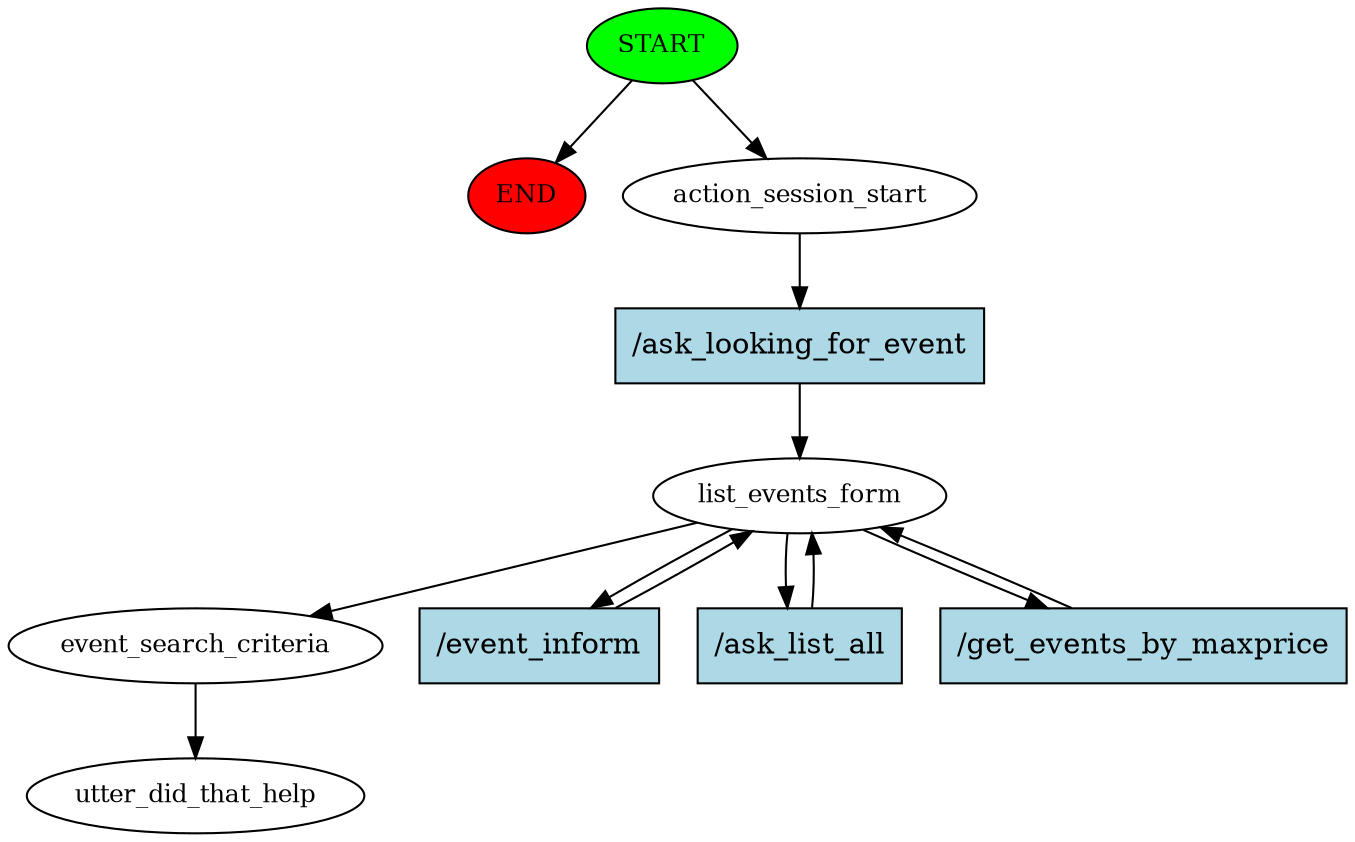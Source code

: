 digraph  {
0 [class="start active", fillcolor=green, fontsize=12, label=START, style=filled];
"-1" [class=end, fillcolor=red, fontsize=12, label=END, style=filled];
1 [class=active, fontsize=12, label=action_session_start];
2 [class=active, fontsize=12, label=list_events_form];
6 [class=active, fontsize=12, label=event_search_criteria];
7 [class="dashed active", fontsize=12, label=utter_did_that_help];
8 [class="intent active", fillcolor=lightblue, label="/ask_looking_for_event", shape=rect, style=filled];
9 [class="intent active", fillcolor=lightblue, label="/event_inform", shape=rect, style=filled];
10 [class="intent active", fillcolor=lightblue, label="/ask_list_all", shape=rect, style=filled];
11 [class="intent active", fillcolor=lightblue, label="/get_events_by_maxprice", shape=rect, style=filled];
0 -> "-1"  [class="", key=NONE, label=""];
0 -> 1  [class=active, key=NONE, label=""];
1 -> 8  [class=active, key=0];
2 -> 6  [class=active, key=NONE, label=""];
2 -> 9  [class=active, key=0];
2 -> 10  [class=active, key=0];
2 -> 11  [class=active, key=0];
6 -> 7  [class=active, key=NONE, label=""];
8 -> 2  [class=active, key=0];
9 -> 2  [class=active, key=0];
10 -> 2  [class=active, key=0];
11 -> 2  [class=active, key=0];
}
